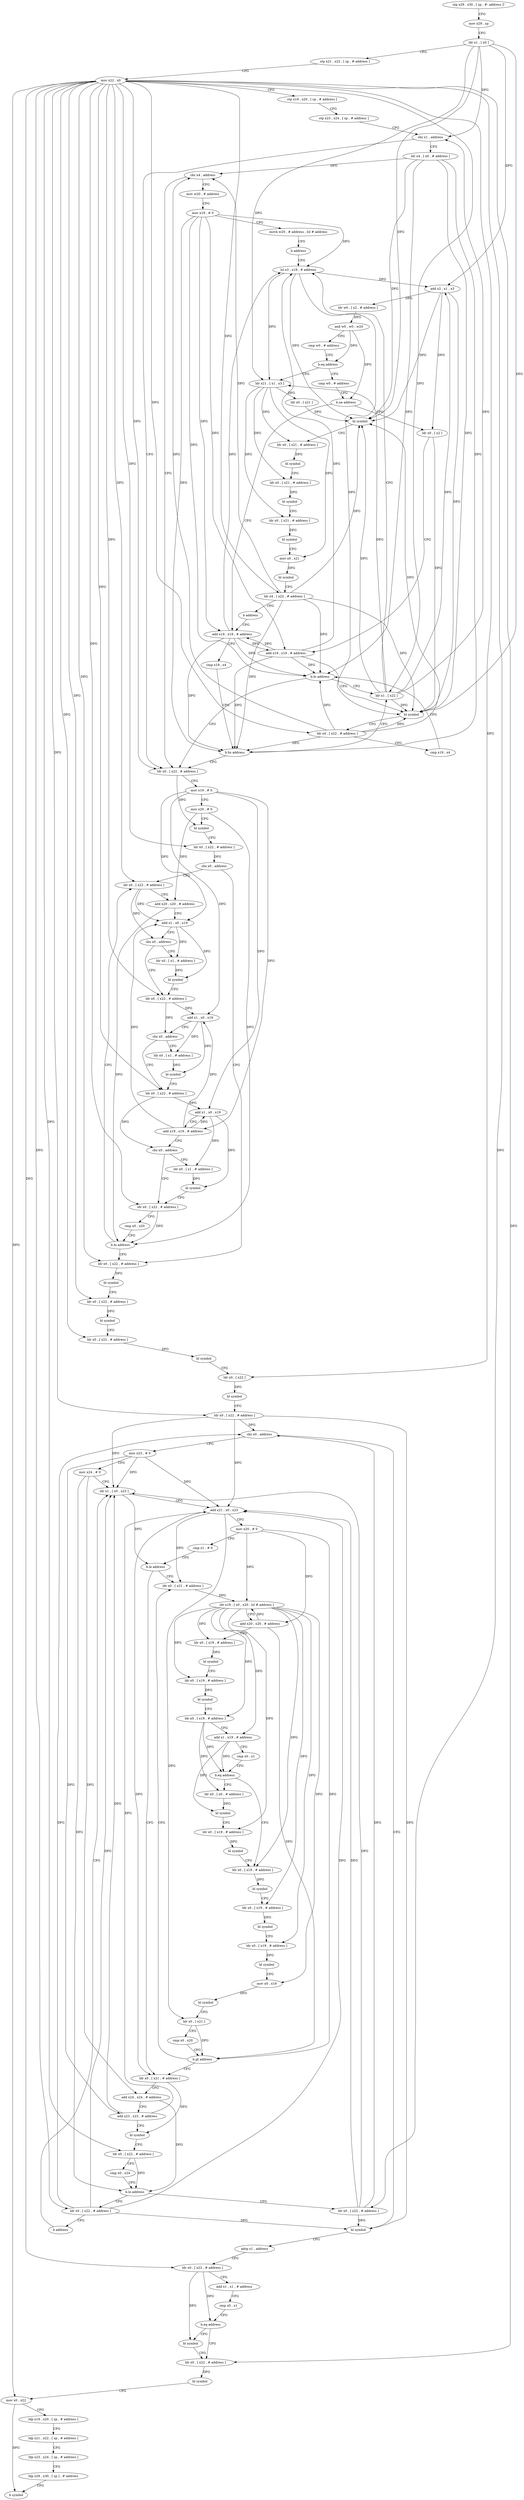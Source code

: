 digraph "func" {
"239280" [label = "stp x29 , x30 , [ sp , #- address ]!" ]
"239284" [label = "mov x29 , sp" ]
"239288" [label = "ldr x1 , [ x0 ]" ]
"239292" [label = "stp x21 , x22 , [ sp , # address ]" ]
"239296" [label = "mov x22 , x0" ]
"239300" [label = "stp x19 , x20 , [ sp , # address ]" ]
"239304" [label = "stp x23 , x24 , [ sp , # address ]" ]
"239308" [label = "cbz x1 , address" ]
"239408" [label = "ldr x0 , [ x22 , # address ]" ]
"239312" [label = "ldr x4 , [ x0 , # address ]" ]
"239412" [label = "mov x19 , # 0" ]
"239416" [label = "mov x20 , # 0" ]
"239420" [label = "bl symbol" ]
"239424" [label = "ldr x0 , [ x22 , # address ]" ]
"239428" [label = "cbz x0 , address" ]
"239512" [label = "ldr x0 , [ x22 , # address ]" ]
"239432" [label = "ldr x0 , [ x22 , # address ]" ]
"239316" [label = "cbz x4 , address" ]
"239320" [label = "mov w20 , # address" ]
"239516" [label = "bl symbol" ]
"239520" [label = "ldr x0 , [ x22 , # address ]" ]
"239524" [label = "bl symbol" ]
"239528" [label = "ldr x0 , [ x22 , # address ]" ]
"239532" [label = "bl symbol" ]
"239536" [label = "ldr x0 , [ x22 ]" ]
"239540" [label = "bl symbol" ]
"239544" [label = "ldr x0 , [ x22 , # address ]" ]
"239548" [label = "cbz x0 , address" ]
"239724" [label = "bl symbol" ]
"239552" [label = "mov x23 , # 0" ]
"239436" [label = "add x20 , x20 , # address" ]
"239440" [label = "add x1 , x0 , x19" ]
"239444" [label = "cbz x0 , address" ]
"239456" [label = "ldr x0 , [ x22 , # address ]" ]
"239448" [label = "ldr x0 , [ x1 , # address ]" ]
"239324" [label = "mov x19 , # 0" ]
"239328" [label = "movk w20 , # address , lsl # address" ]
"239332" [label = "b address" ]
"239352" [label = "lsl x3 , x19 , # address" ]
"239728" [label = "adrp x1 , address" ]
"239732" [label = "ldr x0 , [ x22 , # address ]" ]
"239736" [label = "add x1 , x1 , # address" ]
"239740" [label = "cmp x0 , x1" ]
"239744" [label = "b.eq address" ]
"239752" [label = "ldr x0 , [ x22 , # address ]" ]
"239748" [label = "bl symbol" ]
"239556" [label = "mov x24 , # 0" ]
"239560" [label = "ldr x1 , [ x0 , x23 ]" ]
"239460" [label = "add x1 , x0 , x19" ]
"239464" [label = "cbz x0 , address" ]
"239476" [label = "ldr x0 , [ x22 , # address ]" ]
"239468" [label = "ldr x0 , [ x1 , # address ]" ]
"239452" [label = "bl symbol" ]
"239356" [label = "add x2 , x1 , x3" ]
"239360" [label = "ldr w0 , [ x2 , # address ]" ]
"239364" [label = "and w0 , w0 , w20" ]
"239368" [label = "cmp w0 , # address" ]
"239372" [label = "b.eq address" ]
"239784" [label = "ldr x21 , [ x1 , x3 ]" ]
"239376" [label = "cmp w0 , # address" ]
"239756" [label = "bl symbol" ]
"239760" [label = "mov x0 , x22" ]
"239764" [label = "ldp x19 , x20 , [ sp , # address ]" ]
"239768" [label = "ldp x21 , x22 , [ sp , # address ]" ]
"239772" [label = "ldp x23 , x24 , [ sp , # address ]" ]
"239776" [label = "ldp x29 , x30 , [ sp ] , # address" ]
"239780" [label = "b symbol" ]
"239684" [label = "ldr x0 , [ x21 , # address ]" ]
"239688" [label = "add x24 , x24 , # address" ]
"239692" [label = "add x23 , x23 , # address" ]
"239696" [label = "bl symbol" ]
"239700" [label = "ldr x0 , [ x22 , # address ]" ]
"239704" [label = "cmp x0 , x24" ]
"239708" [label = "b.lo address" ]
"239720" [label = "ldr x0 , [ x22 , # address ]" ]
"239712" [label = "ldr x0 , [ x22 , # address ]" ]
"239580" [label = "ldr x0 , [ x21 , # address ]" ]
"239584" [label = "ldr x19 , [ x0 , x20 , lsl # address ]" ]
"239588" [label = "add x20 , x20 , # address" ]
"239592" [label = "ldr x0 , [ x19 , # address ]" ]
"239596" [label = "bl symbol" ]
"239600" [label = "ldr x0 , [ x19 , # address ]" ]
"239604" [label = "bl symbol" ]
"239608" [label = "ldr x0 , [ x19 , # address ]" ]
"239612" [label = "add x1 , x19 , # address" ]
"239616" [label = "cmp x0 , x1" ]
"239620" [label = "b.eq address" ]
"239640" [label = "ldr x0 , [ x19 , # address ]" ]
"239624" [label = "ldr x0 , [ x0 , # address ]" ]
"239480" [label = "add x1 , x0 , x19" ]
"239484" [label = "add x19 , x19 , # address" ]
"239488" [label = "cbz x0 , address" ]
"239500" [label = "ldr x0 , [ x22 , # address ]" ]
"239492" [label = "ldr x0 , [ x1 , # address ]" ]
"239472" [label = "bl symbol" ]
"239788" [label = "ldr x0 , [ x21 ]" ]
"239792" [label = "bl symbol" ]
"239796" [label = "ldr x0 , [ x21 , # address ]" ]
"239800" [label = "bl symbol" ]
"239804" [label = "ldr x0 , [ x21 , # address ]" ]
"239808" [label = "bl symbol" ]
"239812" [label = "ldr x0 , [ x21 , # address ]" ]
"239816" [label = "bl symbol" ]
"239820" [label = "mov x0 , x21" ]
"239824" [label = "bl symbol" ]
"239828" [label = "ldr x4 , [ x22 , # address ]" ]
"239832" [label = "b address" ]
"239336" [label = "add x19 , x19 , # address" ]
"239380" [label = "b.ne address" ]
"239384" [label = "ldr x0 , [ x2 ]" ]
"239716" [label = "b address" ]
"239644" [label = "bl symbol" ]
"239648" [label = "ldr x0 , [ x19 , # address ]" ]
"239652" [label = "bl symbol" ]
"239656" [label = "ldr x0 , [ x19 , # address ]" ]
"239660" [label = "bl symbol" ]
"239664" [label = "mov x0 , x19" ]
"239668" [label = "bl symbol" ]
"239672" [label = "ldr x0 , [ x21 ]" ]
"239676" [label = "cmp x0 , x20" ]
"239680" [label = "b.gt address" ]
"239628" [label = "bl symbol" ]
"239632" [label = "ldr x0 , [ x19 , # address ]" ]
"239636" [label = "bl symbol" ]
"239504" [label = "cmp x0 , x20" ]
"239508" [label = "b.hi address" ]
"239496" [label = "bl symbol" ]
"239340" [label = "cmp x19 , x4" ]
"239344" [label = "b.hs address" ]
"239348" [label = "ldr x1 , [ x22 ]" ]
"239388" [label = "add x19 , x19 , # address" ]
"239392" [label = "bl symbol" ]
"239396" [label = "ldr x4 , [ x22 , # address ]" ]
"239400" [label = "cmp x19 , x4" ]
"239404" [label = "b.lo address" ]
"239564" [label = "add x21 , x0 , x23" ]
"239568" [label = "mov x20 , # 0" ]
"239572" [label = "cmp x1 , # 0" ]
"239576" [label = "b.le address" ]
"239280" -> "239284" [ label = "CFG" ]
"239284" -> "239288" [ label = "CFG" ]
"239288" -> "239292" [ label = "CFG" ]
"239288" -> "239308" [ label = "DFG" ]
"239288" -> "239356" [ label = "DFG" ]
"239288" -> "239784" [ label = "DFG" ]
"239288" -> "239792" [ label = "DFG" ]
"239288" -> "239392" [ label = "DFG" ]
"239292" -> "239296" [ label = "CFG" ]
"239296" -> "239300" [ label = "CFG" ]
"239296" -> "239408" [ label = "DFG" ]
"239296" -> "239424" [ label = "DFG" ]
"239296" -> "239512" [ label = "DFG" ]
"239296" -> "239520" [ label = "DFG" ]
"239296" -> "239528" [ label = "DFG" ]
"239296" -> "239536" [ label = "DFG" ]
"239296" -> "239544" [ label = "DFG" ]
"239296" -> "239432" [ label = "DFG" ]
"239296" -> "239732" [ label = "DFG" ]
"239296" -> "239456" [ label = "DFG" ]
"239296" -> "239752" [ label = "DFG" ]
"239296" -> "239760" [ label = "DFG" ]
"239296" -> "239476" [ label = "DFG" ]
"239296" -> "239828" [ label = "DFG" ]
"239296" -> "239700" [ label = "DFG" ]
"239296" -> "239500" [ label = "DFG" ]
"239296" -> "239396" [ label = "DFG" ]
"239296" -> "239720" [ label = "DFG" ]
"239296" -> "239712" [ label = "DFG" ]
"239296" -> "239348" [ label = "DFG" ]
"239300" -> "239304" [ label = "CFG" ]
"239304" -> "239308" [ label = "CFG" ]
"239308" -> "239408" [ label = "CFG" ]
"239308" -> "239312" [ label = "CFG" ]
"239408" -> "239412" [ label = "CFG" ]
"239408" -> "239420" [ label = "DFG" ]
"239312" -> "239316" [ label = "DFG" ]
"239312" -> "239792" [ label = "DFG" ]
"239312" -> "239344" [ label = "DFG" ]
"239312" -> "239392" [ label = "DFG" ]
"239312" -> "239404" [ label = "DFG" ]
"239412" -> "239416" [ label = "CFG" ]
"239412" -> "239440" [ label = "DFG" ]
"239412" -> "239460" [ label = "DFG" ]
"239412" -> "239480" [ label = "DFG" ]
"239412" -> "239484" [ label = "DFG" ]
"239416" -> "239420" [ label = "CFG" ]
"239416" -> "239436" [ label = "DFG" ]
"239416" -> "239508" [ label = "DFG" ]
"239420" -> "239424" [ label = "CFG" ]
"239424" -> "239428" [ label = "DFG" ]
"239428" -> "239512" [ label = "CFG" ]
"239428" -> "239432" [ label = "CFG" ]
"239512" -> "239516" [ label = "DFG" ]
"239432" -> "239436" [ label = "CFG" ]
"239432" -> "239440" [ label = "DFG" ]
"239432" -> "239444" [ label = "DFG" ]
"239316" -> "239408" [ label = "CFG" ]
"239316" -> "239320" [ label = "CFG" ]
"239320" -> "239324" [ label = "CFG" ]
"239516" -> "239520" [ label = "CFG" ]
"239520" -> "239524" [ label = "DFG" ]
"239524" -> "239528" [ label = "CFG" ]
"239528" -> "239532" [ label = "DFG" ]
"239532" -> "239536" [ label = "CFG" ]
"239536" -> "239540" [ label = "DFG" ]
"239540" -> "239544" [ label = "CFG" ]
"239544" -> "239548" [ label = "DFG" ]
"239544" -> "239724" [ label = "DFG" ]
"239544" -> "239560" [ label = "DFG" ]
"239544" -> "239564" [ label = "DFG" ]
"239548" -> "239724" [ label = "CFG" ]
"239548" -> "239552" [ label = "CFG" ]
"239724" -> "239728" [ label = "CFG" ]
"239552" -> "239556" [ label = "CFG" ]
"239552" -> "239560" [ label = "DFG" ]
"239552" -> "239564" [ label = "DFG" ]
"239552" -> "239692" [ label = "DFG" ]
"239436" -> "239440" [ label = "CFG" ]
"239436" -> "239508" [ label = "DFG" ]
"239440" -> "239444" [ label = "CFG" ]
"239440" -> "239448" [ label = "DFG" ]
"239440" -> "239452" [ label = "DFG" ]
"239444" -> "239456" [ label = "CFG" ]
"239444" -> "239448" [ label = "CFG" ]
"239456" -> "239460" [ label = "DFG" ]
"239456" -> "239464" [ label = "DFG" ]
"239448" -> "239452" [ label = "DFG" ]
"239324" -> "239328" [ label = "CFG" ]
"239324" -> "239352" [ label = "DFG" ]
"239324" -> "239336" [ label = "DFG" ]
"239324" -> "239344" [ label = "DFG" ]
"239324" -> "239388" [ label = "DFG" ]
"239324" -> "239404" [ label = "DFG" ]
"239328" -> "239332" [ label = "CFG" ]
"239332" -> "239352" [ label = "CFG" ]
"239352" -> "239356" [ label = "DFG" ]
"239352" -> "239784" [ label = "DFG" ]
"239352" -> "239792" [ label = "DFG" ]
"239352" -> "239392" [ label = "DFG" ]
"239728" -> "239732" [ label = "CFG" ]
"239732" -> "239736" [ label = "CFG" ]
"239732" -> "239744" [ label = "DFG" ]
"239732" -> "239748" [ label = "DFG" ]
"239736" -> "239740" [ label = "CFG" ]
"239740" -> "239744" [ label = "CFG" ]
"239744" -> "239752" [ label = "CFG" ]
"239744" -> "239748" [ label = "CFG" ]
"239752" -> "239756" [ label = "DFG" ]
"239748" -> "239752" [ label = "CFG" ]
"239556" -> "239560" [ label = "CFG" ]
"239556" -> "239688" [ label = "DFG" ]
"239556" -> "239708" [ label = "DFG" ]
"239560" -> "239564" [ label = "CFG" ]
"239560" -> "239576" [ label = "DFG" ]
"239460" -> "239464" [ label = "CFG" ]
"239460" -> "239468" [ label = "DFG" ]
"239460" -> "239472" [ label = "DFG" ]
"239464" -> "239476" [ label = "CFG" ]
"239464" -> "239468" [ label = "CFG" ]
"239476" -> "239480" [ label = "DFG" ]
"239476" -> "239488" [ label = "DFG" ]
"239468" -> "239472" [ label = "DFG" ]
"239452" -> "239456" [ label = "CFG" ]
"239356" -> "239360" [ label = "DFG" ]
"239356" -> "239792" [ label = "DFG" ]
"239356" -> "239384" [ label = "DFG" ]
"239356" -> "239392" [ label = "DFG" ]
"239360" -> "239364" [ label = "DFG" ]
"239364" -> "239368" [ label = "CFG" ]
"239364" -> "239372" [ label = "DFG" ]
"239364" -> "239380" [ label = "DFG" ]
"239368" -> "239372" [ label = "CFG" ]
"239372" -> "239784" [ label = "CFG" ]
"239372" -> "239376" [ label = "CFG" ]
"239784" -> "239788" [ label = "DFG" ]
"239784" -> "239796" [ label = "DFG" ]
"239784" -> "239804" [ label = "DFG" ]
"239784" -> "239812" [ label = "DFG" ]
"239784" -> "239820" [ label = "DFG" ]
"239376" -> "239380" [ label = "CFG" ]
"239756" -> "239760" [ label = "CFG" ]
"239760" -> "239764" [ label = "CFG" ]
"239760" -> "239780" [ label = "DFG" ]
"239764" -> "239768" [ label = "CFG" ]
"239768" -> "239772" [ label = "CFG" ]
"239772" -> "239776" [ label = "CFG" ]
"239776" -> "239780" [ label = "CFG" ]
"239684" -> "239688" [ label = "CFG" ]
"239684" -> "239696" [ label = "DFG" ]
"239688" -> "239692" [ label = "CFG" ]
"239688" -> "239708" [ label = "DFG" ]
"239692" -> "239696" [ label = "CFG" ]
"239692" -> "239560" [ label = "DFG" ]
"239692" -> "239564" [ label = "DFG" ]
"239696" -> "239700" [ label = "CFG" ]
"239700" -> "239704" [ label = "CFG" ]
"239700" -> "239708" [ label = "DFG" ]
"239704" -> "239708" [ label = "CFG" ]
"239708" -> "239720" [ label = "CFG" ]
"239708" -> "239712" [ label = "CFG" ]
"239720" -> "239724" [ label = "DFG" ]
"239720" -> "239548" [ label = "DFG" ]
"239720" -> "239560" [ label = "DFG" ]
"239720" -> "239564" [ label = "DFG" ]
"239712" -> "239716" [ label = "CFG" ]
"239712" -> "239548" [ label = "DFG" ]
"239712" -> "239724" [ label = "DFG" ]
"239712" -> "239560" [ label = "DFG" ]
"239712" -> "239564" [ label = "DFG" ]
"239580" -> "239584" [ label = "DFG" ]
"239584" -> "239588" [ label = "CFG" ]
"239584" -> "239592" [ label = "DFG" ]
"239584" -> "239600" [ label = "DFG" ]
"239584" -> "239608" [ label = "DFG" ]
"239584" -> "239612" [ label = "DFG" ]
"239584" -> "239640" [ label = "DFG" ]
"239584" -> "239648" [ label = "DFG" ]
"239584" -> "239656" [ label = "DFG" ]
"239584" -> "239664" [ label = "DFG" ]
"239584" -> "239632" [ label = "DFG" ]
"239588" -> "239592" [ label = "CFG" ]
"239588" -> "239584" [ label = "DFG" ]
"239588" -> "239680" [ label = "DFG" ]
"239592" -> "239596" [ label = "DFG" ]
"239596" -> "239600" [ label = "CFG" ]
"239600" -> "239604" [ label = "DFG" ]
"239604" -> "239608" [ label = "CFG" ]
"239608" -> "239612" [ label = "CFG" ]
"239608" -> "239620" [ label = "DFG" ]
"239608" -> "239624" [ label = "DFG" ]
"239612" -> "239616" [ label = "CFG" ]
"239612" -> "239620" [ label = "DFG" ]
"239612" -> "239628" [ label = "DFG" ]
"239616" -> "239620" [ label = "CFG" ]
"239620" -> "239640" [ label = "CFG" ]
"239620" -> "239624" [ label = "CFG" ]
"239640" -> "239644" [ label = "DFG" ]
"239624" -> "239628" [ label = "DFG" ]
"239480" -> "239484" [ label = "CFG" ]
"239480" -> "239492" [ label = "DFG" ]
"239480" -> "239496" [ label = "DFG" ]
"239484" -> "239488" [ label = "CFG" ]
"239484" -> "239440" [ label = "DFG" ]
"239484" -> "239460" [ label = "DFG" ]
"239484" -> "239480" [ label = "DFG" ]
"239488" -> "239500" [ label = "CFG" ]
"239488" -> "239492" [ label = "CFG" ]
"239500" -> "239504" [ label = "CFG" ]
"239500" -> "239508" [ label = "DFG" ]
"239492" -> "239496" [ label = "DFG" ]
"239472" -> "239476" [ label = "CFG" ]
"239788" -> "239792" [ label = "DFG" ]
"239792" -> "239796" [ label = "CFG" ]
"239796" -> "239800" [ label = "DFG" ]
"239800" -> "239804" [ label = "CFG" ]
"239804" -> "239808" [ label = "DFG" ]
"239808" -> "239812" [ label = "CFG" ]
"239812" -> "239816" [ label = "DFG" ]
"239816" -> "239820" [ label = "CFG" ]
"239820" -> "239824" [ label = "DFG" ]
"239824" -> "239828" [ label = "CFG" ]
"239828" -> "239832" [ label = "CFG" ]
"239828" -> "239316" [ label = "DFG" ]
"239828" -> "239792" [ label = "DFG" ]
"239828" -> "239344" [ label = "DFG" ]
"239828" -> "239392" [ label = "DFG" ]
"239828" -> "239404" [ label = "DFG" ]
"239832" -> "239336" [ label = "CFG" ]
"239336" -> "239340" [ label = "CFG" ]
"239336" -> "239352" [ label = "DFG" ]
"239336" -> "239344" [ label = "DFG" ]
"239336" -> "239388" [ label = "DFG" ]
"239336" -> "239404" [ label = "DFG" ]
"239380" -> "239336" [ label = "CFG" ]
"239380" -> "239384" [ label = "CFG" ]
"239384" -> "239388" [ label = "CFG" ]
"239384" -> "239392" [ label = "DFG" ]
"239716" -> "239560" [ label = "CFG" ]
"239644" -> "239648" [ label = "CFG" ]
"239648" -> "239652" [ label = "DFG" ]
"239652" -> "239656" [ label = "CFG" ]
"239656" -> "239660" [ label = "DFG" ]
"239660" -> "239664" [ label = "CFG" ]
"239664" -> "239668" [ label = "DFG" ]
"239668" -> "239672" [ label = "CFG" ]
"239672" -> "239676" [ label = "CFG" ]
"239672" -> "239680" [ label = "DFG" ]
"239676" -> "239680" [ label = "CFG" ]
"239680" -> "239580" [ label = "CFG" ]
"239680" -> "239684" [ label = "CFG" ]
"239628" -> "239632" [ label = "CFG" ]
"239632" -> "239636" [ label = "DFG" ]
"239636" -> "239640" [ label = "CFG" ]
"239504" -> "239508" [ label = "CFG" ]
"239508" -> "239432" [ label = "CFG" ]
"239508" -> "239512" [ label = "CFG" ]
"239496" -> "239500" [ label = "CFG" ]
"239340" -> "239344" [ label = "CFG" ]
"239344" -> "239408" [ label = "CFG" ]
"239344" -> "239348" [ label = "CFG" ]
"239348" -> "239352" [ label = "CFG" ]
"239348" -> "239308" [ label = "DFG" ]
"239348" -> "239356" [ label = "DFG" ]
"239348" -> "239784" [ label = "DFG" ]
"239348" -> "239792" [ label = "DFG" ]
"239348" -> "239392" [ label = "DFG" ]
"239388" -> "239392" [ label = "CFG" ]
"239388" -> "239352" [ label = "DFG" ]
"239388" -> "239336" [ label = "DFG" ]
"239388" -> "239344" [ label = "DFG" ]
"239388" -> "239404" [ label = "DFG" ]
"239392" -> "239396" [ label = "CFG" ]
"239396" -> "239400" [ label = "CFG" ]
"239396" -> "239316" [ label = "DFG" ]
"239396" -> "239792" [ label = "DFG" ]
"239396" -> "239344" [ label = "DFG" ]
"239396" -> "239392" [ label = "DFG" ]
"239396" -> "239404" [ label = "DFG" ]
"239400" -> "239404" [ label = "CFG" ]
"239404" -> "239348" [ label = "CFG" ]
"239404" -> "239408" [ label = "CFG" ]
"239564" -> "239568" [ label = "CFG" ]
"239564" -> "239684" [ label = "DFG" ]
"239564" -> "239580" [ label = "DFG" ]
"239564" -> "239672" [ label = "DFG" ]
"239568" -> "239572" [ label = "CFG" ]
"239568" -> "239584" [ label = "DFG" ]
"239568" -> "239588" [ label = "DFG" ]
"239568" -> "239680" [ label = "DFG" ]
"239572" -> "239576" [ label = "CFG" ]
"239576" -> "239684" [ label = "CFG" ]
"239576" -> "239580" [ label = "CFG" ]
}
